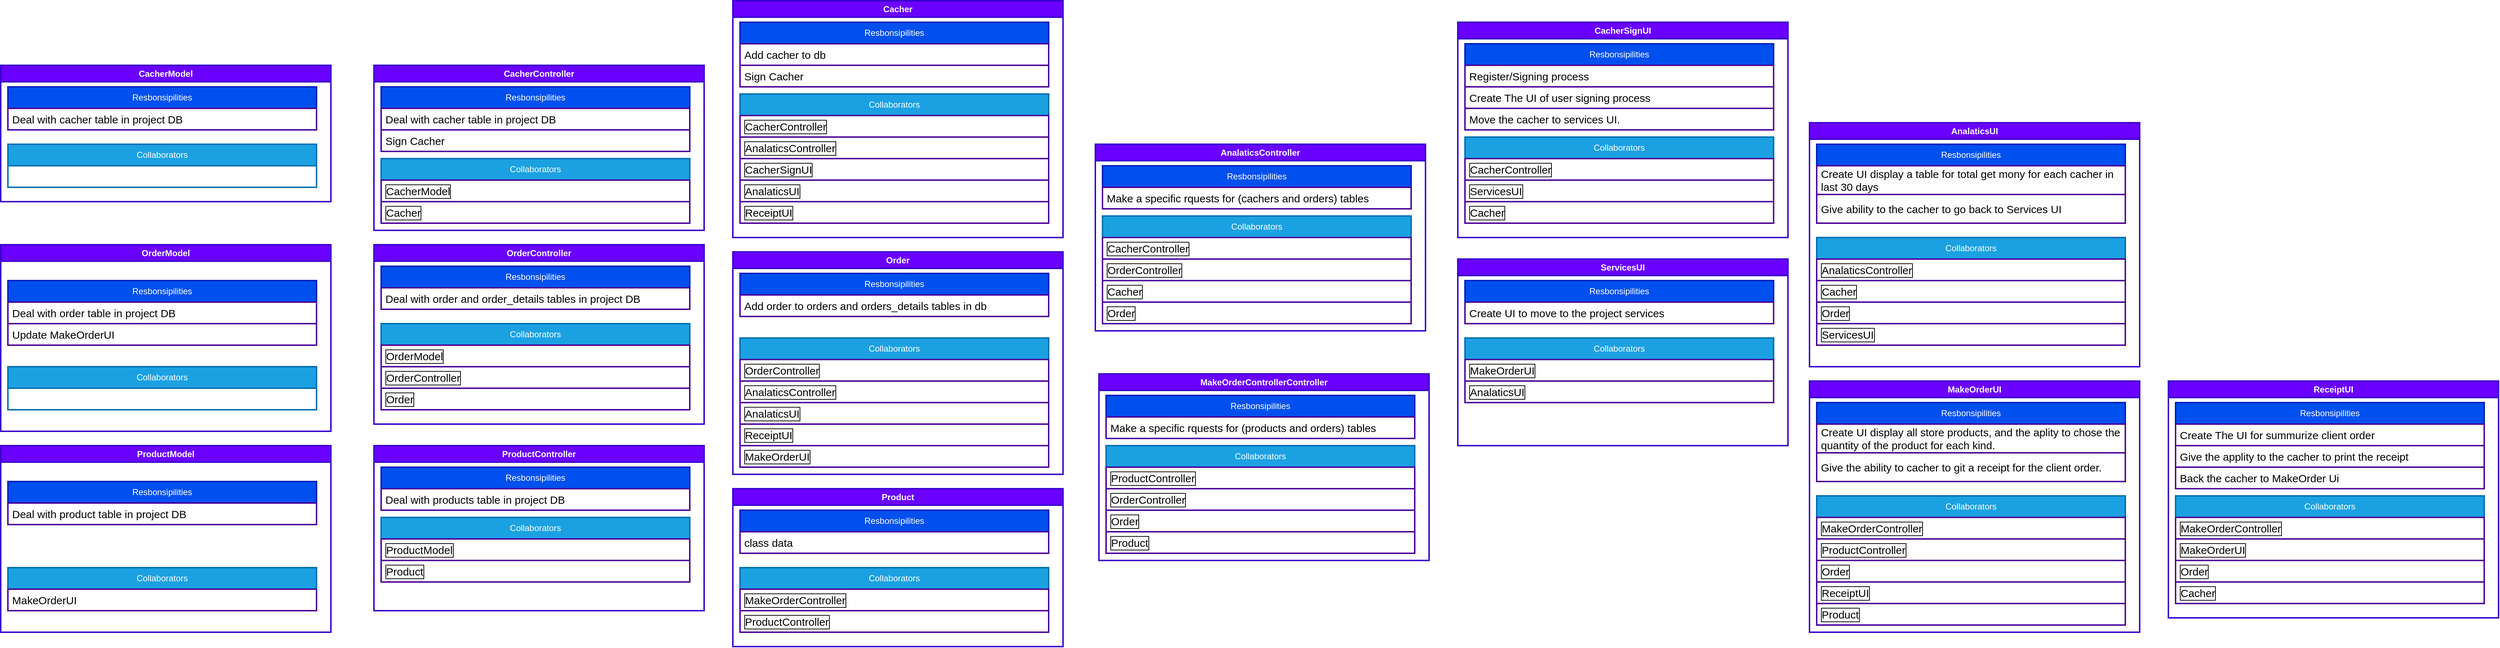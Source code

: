 <mxfile>
    <diagram id="35rbz2cMFURh9ewFK-A6" name="Page-1">
        <mxGraphModel dx="1112" dy="823" grid="1" gridSize="10" guides="1" tooltips="1" connect="1" arrows="1" fold="1" page="1" pageScale="1" pageWidth="850" pageHeight="1100" background="#ffffff" math="0" shadow="0">
            <root>
                <mxCell id="0"/>
                <mxCell id="1" parent="0"/>
                <mxCell id="2" value="CacherModel" style="swimlane;whiteSpace=wrap;html=1;fillColor=#6a00ff;fontColor=#ffffff;strokeColor=#3700CC;strokeWidth=2;" parent="1" vertex="1">
                    <mxGeometry x="140" y="180" width="460" height="190" as="geometry"/>
                </mxCell>
                <mxCell id="3" value="Resbonsipilities" style="swimlane;fontStyle=0;childLayout=stackLayout;horizontal=1;startSize=30;horizontalStack=0;resizeParent=1;resizeParentMax=0;resizeLast=0;collapsible=1;marginBottom=0;whiteSpace=wrap;html=1;strokeWidth=2;fillColor=#0050ef;fontColor=#ffffff;strokeColor=#001DBC;" parent="2" vertex="1">
                    <mxGeometry x="10" y="30" width="430" height="60" as="geometry"/>
                </mxCell>
                <mxCell id="5" value="&lt;span style=&quot;color: rgb(0, 0, 0); font-size: 15px;&quot;&gt;Deal with cacher table in project DB&lt;/span&gt;&lt;font color=&quot;#000000&quot; style=&quot;font-size: 15px;&quot;&gt;&lt;br style=&quot;font-size: 15px;&quot;&gt;&lt;/font&gt;" style="text;strokeColor=#4C0099;fillColor=none;align=left;verticalAlign=middle;spacingLeft=4;spacingRight=4;overflow=hidden;points=[[0,0.5],[1,0.5]];portConstraint=eastwest;rotatable=0;whiteSpace=wrap;html=1;strokeWidth=2;fontSize=15;" parent="3" vertex="1">
                    <mxGeometry y="30" width="430" height="30" as="geometry"/>
                </mxCell>
                <mxCell id="7" value="Collaborators" style="swimlane;fontStyle=0;childLayout=stackLayout;horizontal=1;startSize=30;horizontalStack=0;resizeParent=1;resizeParentMax=0;resizeLast=0;collapsible=1;marginBottom=0;whiteSpace=wrap;html=1;strokeWidth=2;fillColor=#1ba1e2;fontColor=#ffffff;strokeColor=#006EAF;" parent="2" vertex="1">
                    <mxGeometry x="10" y="110" width="430" height="60" as="geometry"/>
                </mxCell>
                <mxCell id="16" value="OrderModel" style="swimlane;whiteSpace=wrap;html=1;fillColor=#6a00ff;fontColor=#ffffff;strokeColor=#3700CC;strokeWidth=2;" vertex="1" parent="1">
                    <mxGeometry x="140" y="430" width="460" height="260" as="geometry"/>
                </mxCell>
                <mxCell id="17" value="Resbonsipilities" style="swimlane;fontStyle=0;childLayout=stackLayout;horizontal=1;startSize=30;horizontalStack=0;resizeParent=1;resizeParentMax=0;resizeLast=0;collapsible=1;marginBottom=0;whiteSpace=wrap;html=1;strokeWidth=2;fillColor=#0050ef;fontColor=#ffffff;strokeColor=#001DBC;" vertex="1" parent="16">
                    <mxGeometry x="10" y="50" width="430" height="90" as="geometry"/>
                </mxCell>
                <mxCell id="18" value="&lt;font color=&quot;#000000&quot; style=&quot;font-size: 15px;&quot;&gt;Deal with order table in project DB&lt;br style=&quot;font-size: 15px;&quot;&gt;&lt;/font&gt;" style="text;strokeColor=#4C0099;fillColor=none;align=left;verticalAlign=middle;spacingLeft=4;spacingRight=4;overflow=hidden;points=[[0,0.5],[1,0.5]];portConstraint=eastwest;rotatable=0;whiteSpace=wrap;html=1;strokeWidth=2;fontSize=15;" vertex="1" parent="17">
                    <mxGeometry y="30" width="430" height="30" as="geometry"/>
                </mxCell>
                <mxCell id="26" value="&lt;font color=&quot;#000000&quot; style=&quot;font-size: 15px;&quot;&gt;Update MakeOrderUI&lt;br style=&quot;font-size: 15px;&quot;&gt;&lt;/font&gt;" style="text;strokeColor=#4C0099;fillColor=none;align=left;verticalAlign=middle;spacingLeft=4;spacingRight=4;overflow=hidden;points=[[0,0.5],[1,0.5]];portConstraint=eastwest;rotatable=0;whiteSpace=wrap;html=1;strokeWidth=2;fontSize=15;" vertex="1" parent="17">
                    <mxGeometry y="60" width="430" height="30" as="geometry"/>
                </mxCell>
                <mxCell id="19" value="Collaborators" style="swimlane;fontStyle=0;childLayout=stackLayout;horizontal=1;startSize=30;horizontalStack=0;resizeParent=1;resizeParentMax=0;resizeLast=0;collapsible=1;marginBottom=0;whiteSpace=wrap;html=1;strokeWidth=2;fillColor=#1ba1e2;fontColor=#ffffff;strokeColor=#006EAF;" vertex="1" parent="16">
                    <mxGeometry x="10" y="170" width="430" height="60" as="geometry"/>
                </mxCell>
                <mxCell id="31" value="ProductModel" style="swimlane;whiteSpace=wrap;html=1;fillColor=#6a00ff;fontColor=#ffffff;strokeColor=#3700CC;strokeWidth=2;" vertex="1" parent="1">
                    <mxGeometry x="140" y="710" width="460" height="260" as="geometry"/>
                </mxCell>
                <mxCell id="32" value="Resbonsipilities" style="swimlane;fontStyle=0;childLayout=stackLayout;horizontal=1;startSize=30;horizontalStack=0;resizeParent=1;resizeParentMax=0;resizeLast=0;collapsible=1;marginBottom=0;whiteSpace=wrap;html=1;strokeWidth=2;fillColor=#0050ef;fontColor=#ffffff;strokeColor=#001DBC;" vertex="1" parent="31">
                    <mxGeometry x="10" y="50" width="430" height="60" as="geometry"/>
                </mxCell>
                <mxCell id="33" value="&lt;font color=&quot;#000000&quot; style=&quot;font-size: 15px;&quot;&gt;Deal with product table in project DB&lt;br style=&quot;font-size: 15px;&quot;&gt;&lt;/font&gt;" style="text;strokeColor=#4C0099;fillColor=none;align=left;verticalAlign=middle;spacingLeft=4;spacingRight=4;overflow=hidden;points=[[0,0.5],[1,0.5]];portConstraint=eastwest;rotatable=0;whiteSpace=wrap;html=1;strokeWidth=2;fontSize=15;" vertex="1" parent="32">
                    <mxGeometry y="30" width="430" height="30" as="geometry"/>
                </mxCell>
                <mxCell id="35" value="Collaborators" style="swimlane;fontStyle=0;childLayout=stackLayout;horizontal=1;startSize=30;horizontalStack=0;resizeParent=1;resizeParentMax=0;resizeLast=0;collapsible=1;marginBottom=0;whiteSpace=wrap;html=1;strokeWidth=2;fillColor=#1ba1e2;fontColor=#ffffff;strokeColor=#006EAF;" vertex="1" parent="31">
                    <mxGeometry x="10" y="170" width="430" height="60" as="geometry"/>
                </mxCell>
                <mxCell id="36" value="&lt;font color=&quot;#000000&quot; style=&quot;font-size: 15px;&quot;&gt;MakeOrderUI&lt;br style=&quot;font-size: 15px;&quot;&gt;&lt;/font&gt;" style="text;strokeColor=#4C0099;fillColor=none;align=left;verticalAlign=middle;spacingLeft=4;spacingRight=4;overflow=hidden;points=[[0,0.5],[1,0.5]];portConstraint=eastwest;rotatable=0;whiteSpace=wrap;html=1;strokeWidth=2;fontSize=15;" vertex="1" parent="35">
                    <mxGeometry y="30" width="430" height="30" as="geometry"/>
                </mxCell>
                <mxCell id="37" value="CacherController" style="swimlane;whiteSpace=wrap;html=1;fillColor=#6a00ff;fontColor=#ffffff;strokeColor=#3700CC;strokeWidth=2;" vertex="1" parent="1">
                    <mxGeometry x="660" y="180" width="460" height="230" as="geometry"/>
                </mxCell>
                <mxCell id="38" value="Resbonsipilities" style="swimlane;fontStyle=0;childLayout=stackLayout;horizontal=1;startSize=30;horizontalStack=0;resizeParent=1;resizeParentMax=0;resizeLast=0;collapsible=1;marginBottom=0;whiteSpace=wrap;html=1;strokeWidth=2;fillColor=#0050ef;fontColor=#ffffff;strokeColor=#001DBC;" vertex="1" parent="37">
                    <mxGeometry x="10" y="30" width="430" height="90" as="geometry"/>
                </mxCell>
                <mxCell id="39" value="&lt;span style=&quot;color: rgb(0, 0, 0); font-size: 15px;&quot;&gt;Deal with cacher table in project DB&lt;/span&gt;&lt;font color=&quot;#000000&quot; style=&quot;font-size: 15px;&quot;&gt;&lt;br style=&quot;font-size: 15px;&quot;&gt;&lt;/font&gt;" style="text;strokeColor=#4C0099;fillColor=none;align=left;verticalAlign=middle;spacingLeft=4;spacingRight=4;overflow=hidden;points=[[0,0.5],[1,0.5]];portConstraint=eastwest;rotatable=0;whiteSpace=wrap;html=1;strokeWidth=2;fontSize=15;" vertex="1" parent="38">
                    <mxGeometry y="30" width="430" height="30" as="geometry"/>
                </mxCell>
                <mxCell id="40" value="&lt;span style=&quot;color: rgb(0, 0, 0); font-size: 15px;&quot;&gt;Sign Cacher&lt;/span&gt;&lt;font color=&quot;#000000&quot; style=&quot;font-size: 15px;&quot;&gt;&lt;br style=&quot;font-size: 15px;&quot;&gt;&lt;/font&gt;" style="text;strokeColor=#4C0099;fillColor=none;align=left;verticalAlign=middle;spacingLeft=4;spacingRight=4;overflow=hidden;points=[[0,0.5],[1,0.5]];portConstraint=eastwest;rotatable=0;whiteSpace=wrap;html=1;strokeWidth=2;fontSize=15;" vertex="1" parent="38">
                    <mxGeometry y="60" width="430" height="30" as="geometry"/>
                </mxCell>
                <mxCell id="42" value="Collaborators" style="swimlane;fontStyle=0;childLayout=stackLayout;horizontal=1;startSize=30;horizontalStack=0;resizeParent=1;resizeParentMax=0;resizeLast=0;collapsible=1;marginBottom=0;whiteSpace=wrap;html=1;strokeWidth=2;fillColor=#1ba1e2;fontColor=#ffffff;strokeColor=#006EAF;" vertex="1" parent="37">
                    <mxGeometry x="10" y="130" width="430" height="90" as="geometry"/>
                </mxCell>
                <mxCell id="113" value="&lt;font color=&quot;#000000&quot; style=&quot;font-size: 15px;&quot;&gt;CacherModel&lt;br style=&quot;font-size: 15px;&quot;&gt;&lt;/font&gt;" style="text;strokeColor=#4C0099;fillColor=none;align=left;verticalAlign=middle;spacingLeft=4;spacingRight=4;overflow=hidden;points=[[0,0.5],[1,0.5]];portConstraint=eastwest;rotatable=0;whiteSpace=wrap;html=1;strokeWidth=2;fontSize=15;labelBorderColor=default;" vertex="1" parent="42">
                    <mxGeometry y="30" width="430" height="30" as="geometry"/>
                </mxCell>
                <mxCell id="43" value="&lt;font color=&quot;#000000&quot; style=&quot;font-size: 15px;&quot;&gt;Cacher&lt;br style=&quot;font-size: 15px;&quot;&gt;&lt;/font&gt;" style="text;strokeColor=#4C0099;fillColor=none;align=left;verticalAlign=middle;spacingLeft=4;spacingRight=4;overflow=hidden;points=[[0,0.5],[1,0.5]];portConstraint=eastwest;rotatable=0;whiteSpace=wrap;html=1;strokeWidth=2;fontSize=15;labelBorderColor=default;" vertex="1" parent="42">
                    <mxGeometry y="60" width="430" height="30" as="geometry"/>
                </mxCell>
                <mxCell id="44" value="OrderController" style="swimlane;whiteSpace=wrap;html=1;fillColor=#6a00ff;fontColor=#ffffff;strokeColor=#3700CC;strokeWidth=2;" vertex="1" parent="1">
                    <mxGeometry x="660" y="430" width="460" height="250" as="geometry"/>
                </mxCell>
                <mxCell id="45" value="Resbonsipilities" style="swimlane;fontStyle=0;childLayout=stackLayout;horizontal=1;startSize=30;horizontalStack=0;resizeParent=1;resizeParentMax=0;resizeLast=0;collapsible=1;marginBottom=0;whiteSpace=wrap;html=1;strokeWidth=2;fillColor=#0050ef;fontColor=#ffffff;strokeColor=#001DBC;" vertex="1" parent="44">
                    <mxGeometry x="10" y="30" width="430" height="60" as="geometry"/>
                </mxCell>
                <mxCell id="46" value="&lt;span style=&quot;color: rgb(0, 0, 0); font-size: 15px;&quot;&gt;Deal with order and order_details tables in project DB&lt;/span&gt;&lt;font color=&quot;#000000&quot; style=&quot;font-size: 15px;&quot;&gt;&lt;br style=&quot;font-size: 15px;&quot;&gt;&lt;/font&gt;" style="text;strokeColor=#4C0099;fillColor=none;align=left;verticalAlign=middle;spacingLeft=4;spacingRight=4;overflow=hidden;points=[[0,0.5],[1,0.5]];portConstraint=eastwest;rotatable=0;whiteSpace=wrap;html=1;strokeWidth=2;fontSize=15;" vertex="1" parent="45">
                    <mxGeometry y="30" width="430" height="30" as="geometry"/>
                </mxCell>
                <mxCell id="48" value="Collaborators" style="swimlane;fontStyle=0;childLayout=stackLayout;horizontal=1;startSize=30;horizontalStack=0;resizeParent=1;resizeParentMax=0;resizeLast=0;collapsible=1;marginBottom=0;whiteSpace=wrap;html=1;strokeWidth=2;fillColor=#1ba1e2;fontColor=#ffffff;strokeColor=#006EAF;" vertex="1" parent="44">
                    <mxGeometry x="10" y="110" width="430" height="120" as="geometry"/>
                </mxCell>
                <mxCell id="123" value="&lt;font color=&quot;#000000&quot; style=&quot;font-size: 15px;&quot;&gt;OrderModel&lt;br style=&quot;font-size: 15px;&quot;&gt;&lt;/font&gt;" style="text;strokeColor=#4C0099;fillColor=none;align=left;verticalAlign=middle;spacingLeft=4;spacingRight=4;overflow=hidden;points=[[0,0.5],[1,0.5]];portConstraint=eastwest;rotatable=0;whiteSpace=wrap;html=1;strokeWidth=2;fontSize=15;labelBorderColor=default;" vertex="1" parent="48">
                    <mxGeometry y="30" width="430" height="30" as="geometry"/>
                </mxCell>
                <mxCell id="124" value="&lt;font color=&quot;#000000&quot; style=&quot;font-size: 15px;&quot;&gt;OrderController&lt;br style=&quot;font-size: 15px;&quot;&gt;&lt;/font&gt;" style="text;strokeColor=#4C0099;fillColor=none;align=left;verticalAlign=middle;spacingLeft=4;spacingRight=4;overflow=hidden;points=[[0,0.5],[1,0.5]];portConstraint=eastwest;rotatable=0;whiteSpace=wrap;html=1;strokeWidth=2;fontSize=15;labelBorderColor=default;" vertex="1" parent="48">
                    <mxGeometry y="60" width="430" height="30" as="geometry"/>
                </mxCell>
                <mxCell id="49" value="&lt;font color=&quot;#000000&quot; style=&quot;font-size: 15px;&quot;&gt;Order&lt;br style=&quot;font-size: 15px;&quot;&gt;&lt;/font&gt;" style="text;strokeColor=#4C0099;fillColor=none;align=left;verticalAlign=middle;spacingLeft=4;spacingRight=4;overflow=hidden;points=[[0,0.5],[1,0.5]];portConstraint=eastwest;rotatable=0;whiteSpace=wrap;html=1;strokeWidth=2;fontSize=15;labelBorderColor=default;" vertex="1" parent="48">
                    <mxGeometry y="90" width="430" height="30" as="geometry"/>
                </mxCell>
                <mxCell id="50" value="ProductController" style="swimlane;whiteSpace=wrap;html=1;fillColor=#6a00ff;fontColor=#ffffff;strokeColor=#3700CC;strokeWidth=2;" vertex="1" parent="1">
                    <mxGeometry x="660" y="710" width="460" height="230" as="geometry"/>
                </mxCell>
                <mxCell id="51" value="Resbonsipilities" style="swimlane;fontStyle=0;childLayout=stackLayout;horizontal=1;startSize=30;horizontalStack=0;resizeParent=1;resizeParentMax=0;resizeLast=0;collapsible=1;marginBottom=0;whiteSpace=wrap;html=1;strokeWidth=2;fillColor=#0050ef;fontColor=#ffffff;strokeColor=#001DBC;" vertex="1" parent="50">
                    <mxGeometry x="10" y="30" width="430" height="60" as="geometry"/>
                </mxCell>
                <mxCell id="52" value="&lt;span style=&quot;color: rgb(0, 0, 0); font-size: 15px;&quot;&gt;Deal with products table in project DB&lt;/span&gt;&lt;font color=&quot;#000000&quot; style=&quot;font-size: 15px;&quot;&gt;&lt;br style=&quot;font-size: 15px;&quot;&gt;&lt;/font&gt;" style="text;strokeColor=#4C0099;fillColor=none;align=left;verticalAlign=middle;spacingLeft=4;spacingRight=4;overflow=hidden;points=[[0,0.5],[1,0.5]];portConstraint=eastwest;rotatable=0;whiteSpace=wrap;html=1;strokeWidth=2;fontSize=15;" vertex="1" parent="51">
                    <mxGeometry y="30" width="430" height="30" as="geometry"/>
                </mxCell>
                <mxCell id="53" value="Collaborators" style="swimlane;fontStyle=0;childLayout=stackLayout;horizontal=1;startSize=30;horizontalStack=0;resizeParent=1;resizeParentMax=0;resizeLast=0;collapsible=1;marginBottom=0;whiteSpace=wrap;html=1;strokeWidth=2;fillColor=#1ba1e2;fontColor=#ffffff;strokeColor=#006EAF;" vertex="1" parent="50">
                    <mxGeometry x="10" y="100" width="430" height="90" as="geometry"/>
                </mxCell>
                <mxCell id="142" value="&lt;font color=&quot;#000000&quot; style=&quot;font-size: 15px;&quot;&gt;ProductModel&lt;br style=&quot;font-size: 15px;&quot;&gt;&lt;/font&gt;" style="text;strokeColor=#4C0099;fillColor=none;align=left;verticalAlign=middle;spacingLeft=4;spacingRight=4;overflow=hidden;points=[[0,0.5],[1,0.5]];portConstraint=eastwest;rotatable=0;whiteSpace=wrap;html=1;strokeWidth=2;fontSize=15;labelBorderColor=default;" vertex="1" parent="53">
                    <mxGeometry y="30" width="430" height="30" as="geometry"/>
                </mxCell>
                <mxCell id="54" value="&lt;font color=&quot;#000000&quot; style=&quot;font-size: 15px;&quot;&gt;Product&lt;br style=&quot;font-size: 15px;&quot;&gt;&lt;/font&gt;" style="text;strokeColor=#4C0099;fillColor=none;align=left;verticalAlign=middle;spacingLeft=4;spacingRight=4;overflow=hidden;points=[[0,0.5],[1,0.5]];portConstraint=eastwest;rotatable=0;whiteSpace=wrap;html=1;strokeWidth=2;fontSize=15;labelBorderColor=default;" vertex="1" parent="53">
                    <mxGeometry y="60" width="430" height="30" as="geometry"/>
                </mxCell>
                <mxCell id="55" value="AnalaticsController" style="swimlane;whiteSpace=wrap;html=1;fillColor=#6a00ff;fontColor=#ffffff;strokeColor=#3700CC;strokeWidth=2;" vertex="1" parent="1">
                    <mxGeometry x="1665" y="290" width="460" height="260" as="geometry"/>
                </mxCell>
                <mxCell id="56" value="Resbonsipilities" style="swimlane;fontStyle=0;childLayout=stackLayout;horizontal=1;startSize=30;horizontalStack=0;resizeParent=1;resizeParentMax=0;resizeLast=0;collapsible=1;marginBottom=0;whiteSpace=wrap;html=1;strokeWidth=2;fillColor=#0050ef;fontColor=#ffffff;strokeColor=#001DBC;" vertex="1" parent="55">
                    <mxGeometry x="10" y="30" width="430" height="60" as="geometry"/>
                </mxCell>
                <mxCell id="57" value="&lt;font color=&quot;#000000&quot; style=&quot;font-size: 15px;&quot;&gt;Make a specific rquests for (cachers and orders) tables&lt;br style=&quot;font-size: 15px;&quot;&gt;&lt;/font&gt;" style="text;strokeColor=#4C0099;fillColor=none;align=left;verticalAlign=middle;spacingLeft=4;spacingRight=4;overflow=hidden;points=[[0,0.5],[1,0.5]];portConstraint=eastwest;rotatable=0;whiteSpace=wrap;html=1;strokeWidth=2;fontSize=15;" vertex="1" parent="56">
                    <mxGeometry y="30" width="430" height="30" as="geometry"/>
                </mxCell>
                <mxCell id="59" value="Collaborators" style="swimlane;fontStyle=0;childLayout=stackLayout;horizontal=1;startSize=30;horizontalStack=0;resizeParent=1;resizeParentMax=0;resizeLast=0;collapsible=1;marginBottom=0;whiteSpace=wrap;html=1;strokeWidth=2;fillColor=#1ba1e2;fontColor=#ffffff;strokeColor=#006EAF;" vertex="1" parent="55">
                    <mxGeometry x="10" y="100" width="430" height="150" as="geometry"/>
                </mxCell>
                <mxCell id="60" value="&lt;font color=&quot;#000000&quot; style=&quot;font-size: 15px;&quot;&gt;CacherController&lt;br style=&quot;font-size: 15px;&quot;&gt;&lt;/font&gt;" style="text;strokeColor=#4C0099;fillColor=none;align=left;verticalAlign=middle;spacingLeft=4;spacingRight=4;overflow=hidden;points=[[0,0.5],[1,0.5]];portConstraint=eastwest;rotatable=0;whiteSpace=wrap;html=1;strokeWidth=2;fontSize=15;labelBorderColor=default;" vertex="1" parent="59">
                    <mxGeometry y="30" width="430" height="30" as="geometry"/>
                </mxCell>
                <mxCell id="61" value="&lt;font color=&quot;#000000&quot; style=&quot;font-size: 15px;&quot;&gt;OrderController&lt;br style=&quot;font-size: 15px;&quot;&gt;&lt;/font&gt;" style="text;strokeColor=#4C0099;fillColor=none;align=left;verticalAlign=middle;spacingLeft=4;spacingRight=4;overflow=hidden;points=[[0,0.5],[1,0.5]];portConstraint=eastwest;rotatable=0;whiteSpace=wrap;html=1;strokeWidth=2;fontSize=15;labelBorderColor=default;" vertex="1" parent="59">
                    <mxGeometry y="60" width="430" height="30" as="geometry"/>
                </mxCell>
                <mxCell id="114" value="&lt;font color=&quot;#000000&quot; style=&quot;font-size: 15px;&quot;&gt;Cacher&lt;br style=&quot;font-size: 15px;&quot;&gt;&lt;/font&gt;" style="text;strokeColor=#4C0099;fillColor=none;align=left;verticalAlign=middle;spacingLeft=4;spacingRight=4;overflow=hidden;points=[[0,0.5],[1,0.5]];portConstraint=eastwest;rotatable=0;whiteSpace=wrap;html=1;strokeWidth=2;fontSize=15;labelBorderColor=default;" vertex="1" parent="59">
                    <mxGeometry y="90" width="430" height="30" as="geometry"/>
                </mxCell>
                <mxCell id="126" value="&lt;font color=&quot;#000000&quot; style=&quot;font-size: 15px;&quot;&gt;Order&lt;br style=&quot;font-size: 15px;&quot;&gt;&lt;/font&gt;" style="text;strokeColor=#4C0099;fillColor=none;align=left;verticalAlign=middle;spacingLeft=4;spacingRight=4;overflow=hidden;points=[[0,0.5],[1,0.5]];portConstraint=eastwest;rotatable=0;whiteSpace=wrap;html=1;strokeWidth=2;fontSize=15;labelBorderColor=default;" vertex="1" parent="59">
                    <mxGeometry y="120" width="430" height="30" as="geometry"/>
                </mxCell>
                <mxCell id="62" value="MakeOrderControllerController" style="swimlane;whiteSpace=wrap;html=1;fillColor=#6a00ff;fontColor=#ffffff;strokeColor=#3700CC;strokeWidth=2;" vertex="1" parent="1">
                    <mxGeometry x="1670" y="610" width="460" height="260" as="geometry"/>
                </mxCell>
                <mxCell id="63" value="Resbonsipilities" style="swimlane;fontStyle=0;childLayout=stackLayout;horizontal=1;startSize=30;horizontalStack=0;resizeParent=1;resizeParentMax=0;resizeLast=0;collapsible=1;marginBottom=0;whiteSpace=wrap;html=1;strokeWidth=2;fillColor=#0050ef;fontColor=#ffffff;strokeColor=#001DBC;" vertex="1" parent="62">
                    <mxGeometry x="10" y="30" width="430" height="60" as="geometry"/>
                </mxCell>
                <mxCell id="64" value="&lt;font color=&quot;#000000&quot; style=&quot;font-size: 15px;&quot;&gt;Make a specific rquests for (products and orders) tables&lt;br style=&quot;font-size: 15px;&quot;&gt;&lt;/font&gt;" style="text;strokeColor=#4C0099;fillColor=none;align=left;verticalAlign=middle;spacingLeft=4;spacingRight=4;overflow=hidden;points=[[0,0.5],[1,0.5]];portConstraint=eastwest;rotatable=0;whiteSpace=wrap;html=1;strokeWidth=2;fontSize=15;" vertex="1" parent="63">
                    <mxGeometry y="30" width="430" height="30" as="geometry"/>
                </mxCell>
                <mxCell id="65" value="Collaborators" style="swimlane;fontStyle=0;childLayout=stackLayout;horizontal=1;startSize=30;horizontalStack=0;resizeParent=1;resizeParentMax=0;resizeLast=0;collapsible=1;marginBottom=0;whiteSpace=wrap;html=1;strokeWidth=2;fillColor=#1ba1e2;fontColor=#ffffff;strokeColor=#006EAF;" vertex="1" parent="62">
                    <mxGeometry x="10" y="100" width="430" height="150" as="geometry"/>
                </mxCell>
                <mxCell id="66" value="&lt;font color=&quot;#000000&quot; style=&quot;font-size: 15px;&quot;&gt;ProductController&lt;br style=&quot;font-size: 15px;&quot;&gt;&lt;/font&gt;" style="text;strokeColor=#4C0099;fillColor=none;align=left;verticalAlign=middle;spacingLeft=4;spacingRight=4;overflow=hidden;points=[[0,0.5],[1,0.5]];portConstraint=eastwest;rotatable=0;whiteSpace=wrap;html=1;strokeWidth=2;fontSize=15;labelBorderColor=default;" vertex="1" parent="65">
                    <mxGeometry y="30" width="430" height="30" as="geometry"/>
                </mxCell>
                <mxCell id="125" value="&lt;font color=&quot;#000000&quot; style=&quot;font-size: 15px;&quot;&gt;OrderController&lt;br style=&quot;font-size: 15px;&quot;&gt;&lt;/font&gt;" style="text;strokeColor=#4C0099;fillColor=none;align=left;verticalAlign=middle;spacingLeft=4;spacingRight=4;overflow=hidden;points=[[0,0.5],[1,0.5]];portConstraint=eastwest;rotatable=0;whiteSpace=wrap;html=1;strokeWidth=2;fontSize=15;labelBorderColor=default;" vertex="1" parent="65">
                    <mxGeometry y="60" width="430" height="30" as="geometry"/>
                </mxCell>
                <mxCell id="67" value="&lt;font color=&quot;#000000&quot; style=&quot;font-size: 15px;&quot;&gt;Order&lt;br style=&quot;font-size: 15px;&quot;&gt;&lt;/font&gt;" style="text;strokeColor=#4C0099;fillColor=none;align=left;verticalAlign=middle;spacingLeft=4;spacingRight=4;overflow=hidden;points=[[0,0.5],[1,0.5]];portConstraint=eastwest;rotatable=0;whiteSpace=wrap;html=1;strokeWidth=2;fontSize=15;labelBorderColor=default;" vertex="1" parent="65">
                    <mxGeometry y="90" width="430" height="30" as="geometry"/>
                </mxCell>
                <mxCell id="143" value="&lt;font color=&quot;#000000&quot; style=&quot;font-size: 15px;&quot;&gt;Product&lt;br style=&quot;font-size: 15px;&quot;&gt;&lt;/font&gt;" style="text;strokeColor=#4C0099;fillColor=none;align=left;verticalAlign=middle;spacingLeft=4;spacingRight=4;overflow=hidden;points=[[0,0.5],[1,0.5]];portConstraint=eastwest;rotatable=0;whiteSpace=wrap;html=1;strokeWidth=2;fontSize=15;labelBorderColor=default;" vertex="1" parent="65">
                    <mxGeometry y="120" width="430" height="30" as="geometry"/>
                </mxCell>
                <mxCell id="68" value="CacherSignUI" style="swimlane;whiteSpace=wrap;html=1;fillColor=#6a00ff;fontColor=#ffffff;strokeColor=#3700CC;strokeWidth=2;" vertex="1" parent="1">
                    <mxGeometry x="2170" y="120" width="460" height="300" as="geometry"/>
                </mxCell>
                <mxCell id="69" value="Resbonsipilities" style="swimlane;fontStyle=0;childLayout=stackLayout;horizontal=1;startSize=30;horizontalStack=0;resizeParent=1;resizeParentMax=0;resizeLast=0;collapsible=1;marginBottom=0;whiteSpace=wrap;html=1;strokeWidth=2;fillColor=#0050ef;fontColor=#ffffff;strokeColor=#001DBC;" vertex="1" parent="68">
                    <mxGeometry x="10" y="30" width="430" height="120" as="geometry"/>
                </mxCell>
                <mxCell id="74" value="&lt;span style=&quot;color: rgb(0, 0, 0); font-size: 15px;&quot;&gt;Register/Signing process&lt;/span&gt;&lt;font color=&quot;#000000&quot; style=&quot;font-size: 15px;&quot;&gt;&lt;br style=&quot;font-size: 15px;&quot;&gt;&lt;/font&gt;" style="text;strokeColor=#4C0099;fillColor=none;align=left;verticalAlign=middle;spacingLeft=4;spacingRight=4;overflow=hidden;points=[[0,0.5],[1,0.5]];portConstraint=eastwest;rotatable=0;whiteSpace=wrap;html=1;strokeWidth=2;fontSize=15;" vertex="1" parent="69">
                    <mxGeometry y="30" width="430" height="30" as="geometry"/>
                </mxCell>
                <mxCell id="70" value="&lt;span style=&quot;color: rgb(0, 0, 0); font-size: 15px;&quot;&gt;Create The UI of user signing process&lt;/span&gt;&lt;font color=&quot;#000000&quot; style=&quot;font-size: 15px;&quot;&gt;&lt;br style=&quot;font-size: 15px;&quot;&gt;&lt;/font&gt;" style="text;strokeColor=#4C0099;fillColor=none;align=left;verticalAlign=middle;spacingLeft=4;spacingRight=4;overflow=hidden;points=[[0,0.5],[1,0.5]];portConstraint=eastwest;rotatable=0;whiteSpace=wrap;html=1;strokeWidth=2;fontSize=15;" vertex="1" parent="69">
                    <mxGeometry y="60" width="430" height="30" as="geometry"/>
                </mxCell>
                <mxCell id="71" value="&lt;span style=&quot;color: rgb(0, 0, 0); font-size: 15px;&quot;&gt;Move the cacher to services UI.&lt;/span&gt;&lt;font color=&quot;#000000&quot; style=&quot;font-size: 15px;&quot;&gt;&lt;br style=&quot;font-size: 15px;&quot;&gt;&lt;/font&gt;" style="text;strokeColor=#4C0099;fillColor=none;align=left;verticalAlign=middle;spacingLeft=4;spacingRight=4;overflow=hidden;points=[[0,0.5],[1,0.5]];portConstraint=eastwest;rotatable=0;whiteSpace=wrap;html=1;strokeWidth=2;fontSize=15;" vertex="1" parent="69">
                    <mxGeometry y="90" width="430" height="30" as="geometry"/>
                </mxCell>
                <mxCell id="72" value="Collaborators" style="swimlane;fontStyle=0;childLayout=stackLayout;horizontal=1;startSize=30;horizontalStack=0;resizeParent=1;resizeParentMax=0;resizeLast=0;collapsible=1;marginBottom=0;whiteSpace=wrap;html=1;strokeWidth=2;fillColor=#1ba1e2;fontColor=#ffffff;strokeColor=#006EAF;" vertex="1" parent="68">
                    <mxGeometry x="10" y="160" width="430" height="120" as="geometry"/>
                </mxCell>
                <mxCell id="73" value="&lt;font color=&quot;#000000&quot; style=&quot;font-size: 15px;&quot;&gt;CacherController&lt;br style=&quot;font-size: 15px;&quot;&gt;&lt;/font&gt;" style="text;strokeColor=#4C0099;fillColor=none;align=left;verticalAlign=middle;spacingLeft=4;spacingRight=4;overflow=hidden;points=[[0,0.5],[1,0.5]];portConstraint=eastwest;rotatable=0;whiteSpace=wrap;html=1;strokeWidth=2;fontSize=15;labelBorderColor=default;" vertex="1" parent="72">
                    <mxGeometry y="30" width="430" height="30" as="geometry"/>
                </mxCell>
                <mxCell id="82" value="&lt;font color=&quot;#000000&quot; style=&quot;font-size: 15px;&quot;&gt;ServicesUI&lt;br style=&quot;font-size: 15px;&quot;&gt;&lt;/font&gt;" style="text;strokeColor=#4C0099;fillColor=none;align=left;verticalAlign=middle;spacingLeft=4;spacingRight=4;overflow=hidden;points=[[0,0.5],[1,0.5]];portConstraint=eastwest;rotatable=0;whiteSpace=wrap;html=1;strokeWidth=2;fontSize=15;labelBorderColor=default;" vertex="1" parent="72">
                    <mxGeometry y="60" width="430" height="30" as="geometry"/>
                </mxCell>
                <mxCell id="127" value="&lt;font color=&quot;#000000&quot; style=&quot;font-size: 15px;&quot;&gt;Cacher&lt;br style=&quot;font-size: 15px;&quot;&gt;&lt;/font&gt;" style="text;strokeColor=#4C0099;fillColor=none;align=left;verticalAlign=middle;spacingLeft=4;spacingRight=4;overflow=hidden;points=[[0,0.5],[1,0.5]];portConstraint=eastwest;rotatable=0;whiteSpace=wrap;html=1;strokeWidth=2;fontSize=15;labelBorderColor=default;" vertex="1" parent="72">
                    <mxGeometry y="90" width="430" height="30" as="geometry"/>
                </mxCell>
                <mxCell id="75" value="ReceiptUI" style="swimlane;whiteSpace=wrap;html=1;fillColor=#6a00ff;fontColor=#ffffff;strokeColor=#3700CC;strokeWidth=2;" vertex="1" parent="1">
                    <mxGeometry x="3160" y="620" width="460" height="330" as="geometry"/>
                </mxCell>
                <mxCell id="76" value="Resbonsipilities" style="swimlane;fontStyle=0;childLayout=stackLayout;horizontal=1;startSize=30;horizontalStack=0;resizeParent=1;resizeParentMax=0;resizeLast=0;collapsible=1;marginBottom=0;whiteSpace=wrap;html=1;strokeWidth=2;fillColor=#0050ef;fontColor=#ffffff;strokeColor=#001DBC;" vertex="1" parent="75">
                    <mxGeometry x="10" y="30" width="430" height="120" as="geometry"/>
                </mxCell>
                <mxCell id="78" value="&lt;span style=&quot;color: rgb(0, 0, 0); font-size: 15px;&quot;&gt;Create The UI for summurize client order&lt;/span&gt;&lt;font color=&quot;#000000&quot; style=&quot;font-size: 15px;&quot;&gt;&lt;br style=&quot;font-size: 15px;&quot;&gt;&lt;/font&gt;" style="text;strokeColor=#4C0099;fillColor=none;align=left;verticalAlign=middle;spacingLeft=4;spacingRight=4;overflow=hidden;points=[[0,0.5],[1,0.5]];portConstraint=eastwest;rotatable=0;whiteSpace=wrap;html=1;strokeWidth=2;fontSize=15;" vertex="1" parent="76">
                    <mxGeometry y="30" width="430" height="30" as="geometry"/>
                </mxCell>
                <mxCell id="92" value="&lt;span style=&quot;color: rgb(0, 0, 0); font-size: 15px;&quot;&gt;Give the applity to the cacher to print the receipt&lt;/span&gt;&lt;font color=&quot;#000000&quot; style=&quot;font-size: 15px;&quot;&gt;&lt;br style=&quot;font-size: 15px;&quot;&gt;&lt;/font&gt;" style="text;strokeColor=#4C0099;fillColor=none;align=left;verticalAlign=middle;spacingLeft=4;spacingRight=4;overflow=hidden;points=[[0,0.5],[1,0.5]];portConstraint=eastwest;rotatable=0;whiteSpace=wrap;html=1;strokeWidth=2;fontSize=15;" vertex="1" parent="76">
                    <mxGeometry y="60" width="430" height="30" as="geometry"/>
                </mxCell>
                <mxCell id="79" value="&lt;span style=&quot;color: rgb(0, 0, 0); font-size: 15px;&quot;&gt;Back the cacher to MakeOrder Ui&lt;/span&gt;&lt;font color=&quot;#000000&quot; style=&quot;font-size: 15px;&quot;&gt;&lt;br style=&quot;font-size: 15px;&quot;&gt;&lt;/font&gt;" style="text;strokeColor=#4C0099;fillColor=none;align=left;verticalAlign=middle;spacingLeft=4;spacingRight=4;overflow=hidden;points=[[0,0.5],[1,0.5]];portConstraint=eastwest;rotatable=0;whiteSpace=wrap;html=1;strokeWidth=2;fontSize=15;" vertex="1" parent="76">
                    <mxGeometry y="90" width="430" height="30" as="geometry"/>
                </mxCell>
                <mxCell id="80" value="Collaborators" style="swimlane;fontStyle=0;childLayout=stackLayout;horizontal=1;startSize=30;horizontalStack=0;resizeParent=1;resizeParentMax=0;resizeLast=0;collapsible=1;marginBottom=0;whiteSpace=wrap;html=1;strokeWidth=2;fillColor=#1ba1e2;fontColor=#ffffff;strokeColor=#006EAF;" vertex="1" parent="75">
                    <mxGeometry x="10" y="160" width="430" height="150" as="geometry"/>
                </mxCell>
                <mxCell id="81" value="&lt;font color=&quot;#000000&quot; style=&quot;font-size: 15px;&quot;&gt;MakeOrderController&lt;br style=&quot;font-size: 15px;&quot;&gt;&lt;/font&gt;" style="text;strokeColor=#4C0099;fillColor=none;align=left;verticalAlign=middle;spacingLeft=4;spacingRight=4;overflow=hidden;points=[[0,0.5],[1,0.5]];portConstraint=eastwest;rotatable=0;whiteSpace=wrap;html=1;strokeWidth=2;fontSize=15;labelBorderColor=default;" vertex="1" parent="80">
                    <mxGeometry y="30" width="430" height="30" as="geometry"/>
                </mxCell>
                <mxCell id="84" value="&lt;font color=&quot;#000000&quot; style=&quot;font-size: 15px;&quot;&gt;MakeOrderUI&lt;br style=&quot;font-size: 15px;&quot;&gt;&lt;/font&gt;" style="text;strokeColor=#4C0099;fillColor=none;align=left;verticalAlign=middle;spacingLeft=4;spacingRight=4;overflow=hidden;points=[[0,0.5],[1,0.5]];portConstraint=eastwest;rotatable=0;whiteSpace=wrap;html=1;strokeWidth=2;fontSize=15;labelBorderColor=default;" vertex="1" parent="80">
                    <mxGeometry y="60" width="430" height="30" as="geometry"/>
                </mxCell>
                <mxCell id="131" value="&lt;font color=&quot;#000000&quot; style=&quot;font-size: 15px;&quot;&gt;Order&lt;br style=&quot;font-size: 15px;&quot;&gt;&lt;/font&gt;" style="text;strokeColor=#4C0099;fillColor=none;align=left;verticalAlign=middle;spacingLeft=4;spacingRight=4;overflow=hidden;points=[[0,0.5],[1,0.5]];portConstraint=eastwest;rotatable=0;whiteSpace=wrap;html=1;strokeWidth=2;fontSize=15;labelBorderColor=default;" vertex="1" parent="80">
                    <mxGeometry y="90" width="430" height="30" as="geometry"/>
                </mxCell>
                <mxCell id="133" value="&lt;font color=&quot;#000000&quot; style=&quot;font-size: 15px;&quot;&gt;Cacher&lt;br style=&quot;font-size: 15px;&quot;&gt;&lt;/font&gt;" style="text;strokeColor=#4C0099;fillColor=none;align=left;verticalAlign=middle;spacingLeft=4;spacingRight=4;overflow=hidden;points=[[0,0.5],[1,0.5]];portConstraint=eastwest;rotatable=0;whiteSpace=wrap;html=1;strokeWidth=2;fontSize=15;labelBorderColor=default;" vertex="1" parent="80">
                    <mxGeometry y="120" width="430" height="30" as="geometry"/>
                </mxCell>
                <mxCell id="85" value="ServicesUI" style="swimlane;whiteSpace=wrap;html=1;fillColor=#6a00ff;fontColor=#ffffff;strokeColor=#3700CC;strokeWidth=2;" vertex="1" parent="1">
                    <mxGeometry x="2170" y="450" width="460" height="260" as="geometry"/>
                </mxCell>
                <mxCell id="86" value="Resbonsipilities" style="swimlane;fontStyle=0;childLayout=stackLayout;horizontal=1;startSize=30;horizontalStack=0;resizeParent=1;resizeParentMax=0;resizeLast=0;collapsible=1;marginBottom=0;whiteSpace=wrap;html=1;strokeWidth=2;fillColor=#0050ef;fontColor=#ffffff;strokeColor=#001DBC;" vertex="1" parent="85">
                    <mxGeometry x="10" y="30" width="430" height="60" as="geometry"/>
                </mxCell>
                <mxCell id="87" value="&lt;span style=&quot;color: rgb(0, 0, 0); font-size: 15px;&quot;&gt;Create UI to move to the project services&lt;/span&gt;&lt;font color=&quot;#000000&quot; style=&quot;font-size: 15px;&quot;&gt;&lt;br style=&quot;font-size: 15px;&quot;&gt;&lt;/font&gt;" style="text;strokeColor=#4C0099;fillColor=none;align=left;verticalAlign=middle;spacingLeft=4;spacingRight=4;overflow=hidden;points=[[0,0.5],[1,0.5]];portConstraint=eastwest;rotatable=0;whiteSpace=wrap;html=1;strokeWidth=2;fontSize=15;" vertex="1" parent="86">
                    <mxGeometry y="30" width="430" height="30" as="geometry"/>
                </mxCell>
                <mxCell id="89" value="Collaborators" style="swimlane;fontStyle=0;childLayout=stackLayout;horizontal=1;startSize=30;horizontalStack=0;resizeParent=1;resizeParentMax=0;resizeLast=0;collapsible=1;marginBottom=0;whiteSpace=wrap;html=1;strokeWidth=2;fillColor=#1ba1e2;fontColor=#ffffff;strokeColor=#006EAF;" vertex="1" parent="85">
                    <mxGeometry x="10" y="110" width="430" height="90" as="geometry"/>
                </mxCell>
                <mxCell id="90" value="&lt;font color=&quot;#000000&quot; style=&quot;font-size: 15px;&quot;&gt;MakeOrderUI&lt;br style=&quot;font-size: 15px;&quot;&gt;&lt;/font&gt;" style="text;strokeColor=#4C0099;fillColor=none;align=left;verticalAlign=middle;spacingLeft=4;spacingRight=4;overflow=hidden;points=[[0,0.5],[1,0.5]];portConstraint=eastwest;rotatable=0;whiteSpace=wrap;html=1;strokeWidth=2;fontSize=15;labelBorderColor=default;" vertex="1" parent="89">
                    <mxGeometry y="30" width="430" height="30" as="geometry"/>
                </mxCell>
                <mxCell id="91" value="&lt;font color=&quot;#000000&quot; style=&quot;font-size: 15px;&quot;&gt;AnalaticsUI&lt;br style=&quot;font-size: 15px;&quot;&gt;&lt;/font&gt;" style="text;strokeColor=#4C0099;fillColor=none;align=left;verticalAlign=middle;spacingLeft=4;spacingRight=4;overflow=hidden;points=[[0,0.5],[1,0.5]];portConstraint=eastwest;rotatable=0;whiteSpace=wrap;html=1;strokeWidth=2;fontSize=15;labelBorderColor=default;" vertex="1" parent="89">
                    <mxGeometry y="60" width="430" height="30" as="geometry"/>
                </mxCell>
                <mxCell id="93" value="AnalaticsUI" style="swimlane;whiteSpace=wrap;html=1;fillColor=#6a00ff;fontColor=#ffffff;strokeColor=#3700CC;strokeWidth=2;" vertex="1" parent="1">
                    <mxGeometry x="2660" y="260" width="460" height="340" as="geometry"/>
                </mxCell>
                <mxCell id="94" value="Resbonsipilities" style="swimlane;fontStyle=0;childLayout=stackLayout;horizontal=1;startSize=30;horizontalStack=0;resizeParent=1;resizeParentMax=0;resizeLast=0;collapsible=1;marginBottom=0;whiteSpace=wrap;html=1;strokeWidth=2;fillColor=#0050ef;fontColor=#ffffff;strokeColor=#001DBC;" vertex="1" parent="93">
                    <mxGeometry x="10" y="30" width="430" height="110" as="geometry"/>
                </mxCell>
                <mxCell id="95" value="&lt;span style=&quot;color: rgb(0, 0, 0); font-size: 15px;&quot;&gt;Create UI display a table for total get mony for each cacher in last 30 days&lt;/span&gt;&lt;font color=&quot;#000000&quot; style=&quot;font-size: 15px;&quot;&gt;&lt;br style=&quot;font-size: 15px;&quot;&gt;&lt;/font&gt;" style="text;strokeColor=#4C0099;fillColor=none;align=left;verticalAlign=middle;spacingLeft=4;spacingRight=4;overflow=hidden;points=[[0,0.5],[1,0.5]];portConstraint=eastwest;rotatable=0;whiteSpace=wrap;html=1;strokeWidth=2;fontSize=15;" vertex="1" parent="94">
                    <mxGeometry y="30" width="430" height="40" as="geometry"/>
                </mxCell>
                <mxCell id="99" value="&lt;span style=&quot;color: rgb(0, 0, 0); font-size: 15px;&quot;&gt;Give ability to the cacher to go back to Services UI&lt;/span&gt;&lt;font color=&quot;#000000&quot; style=&quot;font-size: 15px;&quot;&gt;&lt;br style=&quot;font-size: 15px;&quot;&gt;&lt;/font&gt;" style="text;strokeColor=#4C0099;fillColor=none;align=left;verticalAlign=middle;spacingLeft=4;spacingRight=4;overflow=hidden;points=[[0,0.5],[1,0.5]];portConstraint=eastwest;rotatable=0;whiteSpace=wrap;html=1;strokeWidth=2;fontSize=15;" vertex="1" parent="94">
                    <mxGeometry y="70" width="430" height="40" as="geometry"/>
                </mxCell>
                <mxCell id="96" value="Collaborators" style="swimlane;fontStyle=0;childLayout=stackLayout;horizontal=1;startSize=30;horizontalStack=0;resizeParent=1;resizeParentMax=0;resizeLast=0;collapsible=1;marginBottom=0;whiteSpace=wrap;html=1;strokeWidth=2;fillColor=#1ba1e2;fontColor=#ffffff;strokeColor=#006EAF;" vertex="1" parent="93">
                    <mxGeometry x="10" y="160" width="430" height="150" as="geometry"/>
                </mxCell>
                <mxCell id="97" value="&lt;font color=&quot;#000000&quot; style=&quot;font-size: 15px;&quot;&gt;AnalaticsController&lt;br style=&quot;font-size: 15px;&quot;&gt;&lt;/font&gt;" style="text;strokeColor=#4C0099;fillColor=none;align=left;verticalAlign=middle;spacingLeft=4;spacingRight=4;overflow=hidden;points=[[0,0.5],[1,0.5]];portConstraint=eastwest;rotatable=0;whiteSpace=wrap;html=1;strokeWidth=2;fontSize=15;labelBorderColor=default;" vertex="1" parent="96">
                    <mxGeometry y="30" width="430" height="30" as="geometry"/>
                </mxCell>
                <mxCell id="129" value="&lt;font color=&quot;#000000&quot; style=&quot;font-size: 15px;&quot;&gt;Cacher&lt;br style=&quot;font-size: 15px;&quot;&gt;&lt;/font&gt;" style="text;strokeColor=#4C0099;fillColor=none;align=left;verticalAlign=middle;spacingLeft=4;spacingRight=4;overflow=hidden;points=[[0,0.5],[1,0.5]];portConstraint=eastwest;rotatable=0;whiteSpace=wrap;html=1;strokeWidth=2;fontSize=15;labelBorderColor=default;" vertex="1" parent="96">
                    <mxGeometry y="60" width="430" height="30" as="geometry"/>
                </mxCell>
                <mxCell id="128" value="&lt;font color=&quot;#000000&quot; style=&quot;font-size: 15px;&quot;&gt;Order&lt;br style=&quot;font-size: 15px;&quot;&gt;&lt;/font&gt;" style="text;strokeColor=#4C0099;fillColor=none;align=left;verticalAlign=middle;spacingLeft=4;spacingRight=4;overflow=hidden;points=[[0,0.5],[1,0.5]];portConstraint=eastwest;rotatable=0;whiteSpace=wrap;html=1;strokeWidth=2;fontSize=15;labelBorderColor=default;" vertex="1" parent="96">
                    <mxGeometry y="90" width="430" height="30" as="geometry"/>
                </mxCell>
                <mxCell id="98" value="&lt;font color=&quot;#000000&quot; style=&quot;font-size: 15px;&quot;&gt;ServicesUI&lt;br style=&quot;font-size: 15px;&quot;&gt;&lt;/font&gt;" style="text;strokeColor=#4C0099;fillColor=none;align=left;verticalAlign=middle;spacingLeft=4;spacingRight=4;overflow=hidden;points=[[0,0.5],[1,0.5]];portConstraint=eastwest;rotatable=0;whiteSpace=wrap;html=1;strokeWidth=2;fontSize=15;labelBorderColor=default;" vertex="1" parent="96">
                    <mxGeometry y="120" width="430" height="30" as="geometry"/>
                </mxCell>
                <mxCell id="100" value="MakeOrderUI" style="swimlane;whiteSpace=wrap;html=1;fillColor=#6a00ff;fontColor=#ffffff;strokeColor=#3700CC;strokeWidth=2;" vertex="1" parent="1">
                    <mxGeometry x="2660" y="620" width="460" height="350" as="geometry"/>
                </mxCell>
                <mxCell id="101" value="Resbonsipilities" style="swimlane;fontStyle=0;childLayout=stackLayout;horizontal=1;startSize=30;horizontalStack=0;resizeParent=1;resizeParentMax=0;resizeLast=0;collapsible=1;marginBottom=0;whiteSpace=wrap;html=1;strokeWidth=2;fillColor=#0050ef;fontColor=#ffffff;strokeColor=#001DBC;" vertex="1" parent="100">
                    <mxGeometry x="10" y="30" width="430" height="110" as="geometry"/>
                </mxCell>
                <mxCell id="102" value="&lt;span style=&quot;color: rgb(0, 0, 0); font-size: 15px;&quot;&gt;Create UI display all store products, and the aplity to chose the quantity of the product for each kind.&amp;nbsp;&lt;/span&gt;&lt;font color=&quot;#000000&quot; style=&quot;font-size: 15px;&quot;&gt;&lt;br style=&quot;font-size: 15px;&quot;&gt;&lt;/font&gt;" style="text;strokeColor=#4C0099;fillColor=none;align=left;verticalAlign=middle;spacingLeft=4;spacingRight=4;overflow=hidden;points=[[0,0.5],[1,0.5]];portConstraint=eastwest;rotatable=0;whiteSpace=wrap;html=1;strokeWidth=2;fontSize=15;" vertex="1" parent="101">
                    <mxGeometry y="30" width="430" height="40" as="geometry"/>
                </mxCell>
                <mxCell id="103" value="&lt;span style=&quot;color: rgb(0, 0, 0); font-size: 15px;&quot;&gt;Give the ability to cacher to git a receipt for the client order.&lt;/span&gt;&lt;font color=&quot;#000000&quot; style=&quot;font-size: 15px;&quot;&gt;&lt;br style=&quot;font-size: 15px;&quot;&gt;&lt;/font&gt;" style="text;strokeColor=#4C0099;fillColor=none;align=left;verticalAlign=middle;spacingLeft=4;spacingRight=4;overflow=hidden;points=[[0,0.5],[1,0.5]];portConstraint=eastwest;rotatable=0;whiteSpace=wrap;html=1;strokeWidth=2;fontSize=15;" vertex="1" parent="101">
                    <mxGeometry y="70" width="430" height="40" as="geometry"/>
                </mxCell>
                <mxCell id="104" value="Collaborators" style="swimlane;fontStyle=0;childLayout=stackLayout;horizontal=1;startSize=30;horizontalStack=0;resizeParent=1;resizeParentMax=0;resizeLast=0;collapsible=1;marginBottom=0;whiteSpace=wrap;html=1;strokeWidth=2;fillColor=#1ba1e2;fontColor=#ffffff;strokeColor=#006EAF;" vertex="1" parent="100">
                    <mxGeometry x="10" y="160" width="430" height="180" as="geometry"/>
                </mxCell>
                <mxCell id="105" value="&lt;font color=&quot;#000000&quot; style=&quot;font-size: 15px;&quot;&gt;MakeOrderController&lt;br style=&quot;font-size: 15px;&quot;&gt;&lt;/font&gt;" style="text;strokeColor=#4C0099;fillColor=none;align=left;verticalAlign=middle;spacingLeft=4;spacingRight=4;overflow=hidden;points=[[0,0.5],[1,0.5]];portConstraint=eastwest;rotatable=0;whiteSpace=wrap;html=1;strokeWidth=2;fontSize=15;labelBorderColor=default;" vertex="1" parent="104">
                    <mxGeometry y="30" width="430" height="30" as="geometry"/>
                </mxCell>
                <mxCell id="106" value="&lt;font color=&quot;#000000&quot; style=&quot;font-size: 15px;&quot;&gt;ProductController&lt;br style=&quot;font-size: 15px;&quot;&gt;&lt;/font&gt;" style="text;strokeColor=#4C0099;fillColor=none;align=left;verticalAlign=middle;spacingLeft=4;spacingRight=4;overflow=hidden;points=[[0,0.5],[1,0.5]];portConstraint=eastwest;rotatable=0;whiteSpace=wrap;html=1;strokeWidth=2;fontSize=15;labelBorderColor=default;" vertex="1" parent="104">
                    <mxGeometry y="60" width="430" height="30" as="geometry"/>
                </mxCell>
                <mxCell id="130" value="&lt;font color=&quot;#000000&quot; style=&quot;font-size: 15px;&quot;&gt;Order&lt;br style=&quot;font-size: 15px;&quot;&gt;&lt;/font&gt;" style="text;strokeColor=#4C0099;fillColor=none;align=left;verticalAlign=middle;spacingLeft=4;spacingRight=4;overflow=hidden;points=[[0,0.5],[1,0.5]];portConstraint=eastwest;rotatable=0;whiteSpace=wrap;html=1;strokeWidth=2;fontSize=15;labelBorderColor=default;" vertex="1" parent="104">
                    <mxGeometry y="90" width="430" height="30" as="geometry"/>
                </mxCell>
                <mxCell id="146" value="&lt;font color=&quot;#000000&quot; style=&quot;font-size: 15px;&quot;&gt;ReceiptUI&lt;br style=&quot;font-size: 15px;&quot;&gt;&lt;/font&gt;" style="text;strokeColor=#4C0099;fillColor=none;align=left;verticalAlign=middle;spacingLeft=4;spacingRight=4;overflow=hidden;points=[[0,0.5],[1,0.5]];portConstraint=eastwest;rotatable=0;whiteSpace=wrap;html=1;strokeWidth=2;fontSize=15;labelBorderColor=default;" vertex="1" parent="104">
                    <mxGeometry y="120" width="430" height="30" as="geometry"/>
                </mxCell>
                <mxCell id="132" value="&lt;font color=&quot;#000000&quot; style=&quot;font-size: 15px;&quot;&gt;Product&lt;br style=&quot;font-size: 15px;&quot;&gt;&lt;/font&gt;" style="text;strokeColor=#4C0099;fillColor=none;align=left;verticalAlign=middle;spacingLeft=4;spacingRight=4;overflow=hidden;points=[[0,0.5],[1,0.5]];portConstraint=eastwest;rotatable=0;whiteSpace=wrap;html=1;strokeWidth=2;fontSize=15;labelBorderColor=default;" vertex="1" parent="104">
                    <mxGeometry y="150" width="430" height="30" as="geometry"/>
                </mxCell>
                <mxCell id="107" value="Cacher" style="swimlane;whiteSpace=wrap;html=1;fillColor=#6a00ff;fontColor=#ffffff;strokeColor=#3700CC;strokeWidth=2;" vertex="1" parent="1">
                    <mxGeometry x="1160" y="90" width="460" height="330" as="geometry"/>
                </mxCell>
                <mxCell id="108" value="Resbonsipilities" style="swimlane;fontStyle=0;childLayout=stackLayout;horizontal=1;startSize=30;horizontalStack=0;resizeParent=1;resizeParentMax=0;resizeLast=0;collapsible=1;marginBottom=0;whiteSpace=wrap;html=1;strokeWidth=2;fillColor=#0050ef;fontColor=#ffffff;strokeColor=#001DBC;" vertex="1" parent="107">
                    <mxGeometry x="10" y="30" width="430" height="90" as="geometry"/>
                </mxCell>
                <mxCell id="109" value="&lt;span style=&quot;color: rgb(0, 0, 0); font-size: 15px;&quot;&gt;Add cacher to db&lt;/span&gt;&lt;font color=&quot;#000000&quot; style=&quot;font-size: 15px;&quot;&gt;&lt;br style=&quot;font-size: 15px;&quot;&gt;&lt;/font&gt;" style="text;strokeColor=#4C0099;fillColor=none;align=left;verticalAlign=middle;spacingLeft=4;spacingRight=4;overflow=hidden;points=[[0,0.5],[1,0.5]];portConstraint=eastwest;rotatable=0;whiteSpace=wrap;html=1;strokeWidth=2;fontSize=15;" vertex="1" parent="108">
                    <mxGeometry y="30" width="430" height="30" as="geometry"/>
                </mxCell>
                <mxCell id="110" value="&lt;span style=&quot;color: rgb(0, 0, 0); font-size: 15px;&quot;&gt;Sign Cacher&lt;/span&gt;&lt;font color=&quot;#000000&quot; style=&quot;font-size: 15px;&quot;&gt;&lt;br style=&quot;font-size: 15px;&quot;&gt;&lt;/font&gt;" style="text;strokeColor=#4C0099;fillColor=none;align=left;verticalAlign=middle;spacingLeft=4;spacingRight=4;overflow=hidden;points=[[0,0.5],[1,0.5]];portConstraint=eastwest;rotatable=0;whiteSpace=wrap;html=1;strokeWidth=2;fontSize=15;" vertex="1" parent="108">
                    <mxGeometry y="60" width="430" height="30" as="geometry"/>
                </mxCell>
                <mxCell id="111" value="Collaborators" style="swimlane;fontStyle=0;childLayout=stackLayout;horizontal=1;startSize=30;horizontalStack=0;resizeParent=1;resizeParentMax=0;resizeLast=0;collapsible=1;marginBottom=0;whiteSpace=wrap;html=1;strokeWidth=2;fillColor=#1ba1e2;fontColor=#ffffff;strokeColor=#006EAF;" vertex="1" parent="107">
                    <mxGeometry x="10" y="130" width="430" height="180" as="geometry"/>
                </mxCell>
                <mxCell id="115" value="&lt;font color=&quot;#000000&quot; style=&quot;font-size: 15px;&quot;&gt;CacherController&lt;br style=&quot;font-size: 15px;&quot;&gt;&lt;/font&gt;" style="text;strokeColor=#4C0099;fillColor=none;align=left;verticalAlign=middle;spacingLeft=4;spacingRight=4;overflow=hidden;points=[[0,0.5],[1,0.5]];portConstraint=eastwest;rotatable=0;whiteSpace=wrap;html=1;strokeWidth=2;fontSize=15;labelBorderColor=default;" vertex="1" parent="111">
                    <mxGeometry y="30" width="430" height="30" as="geometry"/>
                </mxCell>
                <mxCell id="112" value="&lt;font color=&quot;#000000&quot; style=&quot;font-size: 15px;&quot;&gt;AnalaticsController&lt;br style=&quot;font-size: 15px;&quot;&gt;&lt;/font&gt;" style="text;strokeColor=#4C0099;fillColor=none;align=left;verticalAlign=middle;spacingLeft=4;spacingRight=4;overflow=hidden;points=[[0,0.5],[1,0.5]];portConstraint=eastwest;rotatable=0;whiteSpace=wrap;html=1;strokeWidth=2;fontSize=15;labelBorderColor=default;" vertex="1" parent="111">
                    <mxGeometry y="60" width="430" height="30" as="geometry"/>
                </mxCell>
                <mxCell id="150" value="&lt;font color=&quot;#000000&quot; style=&quot;font-size: 15px;&quot;&gt;CacherSignUI&lt;br style=&quot;font-size: 15px;&quot;&gt;&lt;/font&gt;" style="text;strokeColor=#4C0099;fillColor=none;align=left;verticalAlign=middle;spacingLeft=4;spacingRight=4;overflow=hidden;points=[[0,0.5],[1,0.5]];portConstraint=eastwest;rotatable=0;whiteSpace=wrap;html=1;strokeWidth=2;fontSize=15;labelBorderColor=default;" vertex="1" parent="111">
                    <mxGeometry y="90" width="430" height="30" as="geometry"/>
                </mxCell>
                <mxCell id="151" value="&lt;font color=&quot;#000000&quot; style=&quot;font-size: 15px;&quot;&gt;AnalaticsUI&lt;br style=&quot;font-size: 15px;&quot;&gt;&lt;/font&gt;" style="text;strokeColor=#4C0099;fillColor=none;align=left;verticalAlign=middle;spacingLeft=4;spacingRight=4;overflow=hidden;points=[[0,0.5],[1,0.5]];portConstraint=eastwest;rotatable=0;whiteSpace=wrap;html=1;strokeWidth=2;fontSize=15;labelBorderColor=default;" vertex="1" parent="111">
                    <mxGeometry y="120" width="430" height="30" as="geometry"/>
                </mxCell>
                <mxCell id="152" value="&lt;font color=&quot;#000000&quot; style=&quot;font-size: 15px;&quot;&gt;ReceiptUI&lt;br style=&quot;font-size: 15px;&quot;&gt;&lt;/font&gt;" style="text;strokeColor=#4C0099;fillColor=none;align=left;verticalAlign=middle;spacingLeft=4;spacingRight=4;overflow=hidden;points=[[0,0.5],[1,0.5]];portConstraint=eastwest;rotatable=0;whiteSpace=wrap;html=1;strokeWidth=2;fontSize=15;labelBorderColor=default;" vertex="1" parent="111">
                    <mxGeometry y="150" width="430" height="30" as="geometry"/>
                </mxCell>
                <mxCell id="116" value="Order" style="swimlane;whiteSpace=wrap;html=1;fillColor=#6a00ff;fontColor=#ffffff;strokeColor=#3700CC;strokeWidth=2;" vertex="1" parent="1">
                    <mxGeometry x="1160" y="440" width="460" height="310" as="geometry"/>
                </mxCell>
                <mxCell id="117" value="Resbonsipilities" style="swimlane;fontStyle=0;childLayout=stackLayout;horizontal=1;startSize=30;horizontalStack=0;resizeParent=1;resizeParentMax=0;resizeLast=0;collapsible=1;marginBottom=0;whiteSpace=wrap;html=1;strokeWidth=2;fillColor=#0050ef;fontColor=#ffffff;strokeColor=#001DBC;" vertex="1" parent="116">
                    <mxGeometry x="10" y="30" width="430" height="60" as="geometry"/>
                </mxCell>
                <mxCell id="118" value="&lt;span style=&quot;color: rgb(0, 0, 0); font-size: 15px;&quot;&gt;Add order to orders and orders_details tables in db&lt;/span&gt;&lt;font color=&quot;#000000&quot; style=&quot;font-size: 15px;&quot;&gt;&lt;br style=&quot;font-size: 15px;&quot;&gt;&lt;/font&gt;" style="text;strokeColor=#4C0099;fillColor=none;align=left;verticalAlign=middle;spacingLeft=4;spacingRight=4;overflow=hidden;points=[[0,0.5],[1,0.5]];portConstraint=eastwest;rotatable=0;whiteSpace=wrap;html=1;strokeWidth=2;fontSize=15;" vertex="1" parent="117">
                    <mxGeometry y="30" width="430" height="30" as="geometry"/>
                </mxCell>
                <mxCell id="120" value="Collaborators" style="swimlane;fontStyle=0;childLayout=stackLayout;horizontal=1;startSize=30;horizontalStack=0;resizeParent=1;resizeParentMax=0;resizeLast=0;collapsible=1;marginBottom=0;whiteSpace=wrap;html=1;strokeWidth=2;fillColor=#1ba1e2;fontColor=#ffffff;strokeColor=#006EAF;" vertex="1" parent="116">
                    <mxGeometry x="10" y="120" width="430" height="180" as="geometry"/>
                </mxCell>
                <mxCell id="121" value="&lt;font color=&quot;#000000&quot; style=&quot;font-size: 15px;&quot;&gt;OrderController&lt;br style=&quot;font-size: 15px;&quot;&gt;&lt;/font&gt;" style="text;strokeColor=#4C0099;fillColor=none;align=left;verticalAlign=middle;spacingLeft=4;spacingRight=4;overflow=hidden;points=[[0,0.5],[1,0.5]];portConstraint=eastwest;rotatable=0;whiteSpace=wrap;html=1;strokeWidth=2;fontSize=15;labelBorderColor=default;" vertex="1" parent="120">
                    <mxGeometry y="30" width="430" height="30" as="geometry"/>
                </mxCell>
                <mxCell id="122" value="&lt;font color=&quot;#000000&quot; style=&quot;font-size: 15px;&quot;&gt;AnalaticsController&lt;br style=&quot;font-size: 15px;&quot;&gt;&lt;/font&gt;" style="text;strokeColor=#4C0099;fillColor=none;align=left;verticalAlign=middle;spacingLeft=4;spacingRight=4;overflow=hidden;points=[[0,0.5],[1,0.5]];portConstraint=eastwest;rotatable=0;whiteSpace=wrap;html=1;strokeWidth=2;fontSize=15;labelBorderColor=default;" vertex="1" parent="120">
                    <mxGeometry y="60" width="430" height="30" as="geometry"/>
                </mxCell>
                <mxCell id="148" value="&lt;font color=&quot;#000000&quot; style=&quot;font-size: 15px;&quot;&gt;AnalaticsUI&lt;/font&gt;&lt;span style=&quot;color: rgba(0, 0, 0, 0); font-family: monospace; font-size: 0px;&quot;&gt;%3CmxGraphModel%3E%3Croot%3E%3CmxCell%20id%3D%220%22%2F%3E%3CmxCell%20id%3D%221%22%20parent%3D%220%22%2F%3E%3CmxCell%20id%3D%222%22%20value%3D%22%26lt%3Bfont%20color%3D%26quot%3B%23000000%26quot%3B%20style%3D%26quot%3Bfont-size%3A%2015px%3B%26quot%3B%26gt%3BOrderController%26lt%3Bbr%20style%3D%26quot%3Bfont-size%3A%2015px%3B%26quot%3B%26gt%3B%26lt%3B%2Ffont%26gt%3B%22%20style%3D%22text%3BstrokeColor%3D%234C0099%3BfillColor%3Dnone%3Balign%3Dleft%3BverticalAlign%3Dmiddle%3BspacingLeft%3D4%3BspacingRight%3D4%3Boverflow%3Dhidden%3Bpoints%3D%5B%5B0%2C0.5%5D%2C%5B1%2C0.5%5D%5D%3BportConstraint%3Deastwest%3Brotatable%3D0%3BwhiteSpace%3Dwrap%3Bhtml%3D1%3BstrokeWidth%3D2%3BfontSize%3D15%3BlabelBorderColor%3Ddefault%3B%22%20vertex%3D%221%22%20parent%3D%221%22%3E%3CmxGeometry%20x%3D%221180%22%20y%3D%22-60%22%20width%3D%22430%22%20height%3D%2230%22%20as%3D%22geometry%22%2F%3E%3C%2FmxCell%3E%3C%2Froot%3E%3C%2FmxGraphModel%3E&lt;/span&gt;&lt;font color=&quot;#000000&quot; style=&quot;font-size: 15px;&quot;&gt;&lt;br style=&quot;font-size: 15px;&quot;&gt;&lt;/font&gt;" style="text;strokeColor=#4C0099;fillColor=none;align=left;verticalAlign=middle;spacingLeft=4;spacingRight=4;overflow=hidden;points=[[0,0.5],[1,0.5]];portConstraint=eastwest;rotatable=0;whiteSpace=wrap;html=1;strokeWidth=2;fontSize=15;labelBorderColor=default;" vertex="1" parent="120">
                    <mxGeometry y="90" width="430" height="30" as="geometry"/>
                </mxCell>
                <mxCell id="149" value="&lt;font color=&quot;#000000&quot; style=&quot;font-size: 15px;&quot;&gt;ReceiptUI&lt;br style=&quot;font-size: 15px;&quot;&gt;&lt;/font&gt;" style="text;strokeColor=#4C0099;fillColor=none;align=left;verticalAlign=middle;spacingLeft=4;spacingRight=4;overflow=hidden;points=[[0,0.5],[1,0.5]];portConstraint=eastwest;rotatable=0;whiteSpace=wrap;html=1;strokeWidth=2;fontSize=15;labelBorderColor=default;" vertex="1" parent="120">
                    <mxGeometry y="120" width="430" height="30" as="geometry"/>
                </mxCell>
                <mxCell id="147" value="&lt;font color=&quot;#000000&quot; style=&quot;font-size: 15px;&quot;&gt;MakeOrderUI&lt;br style=&quot;font-size: 15px;&quot;&gt;&lt;/font&gt;" style="text;strokeColor=#4C0099;fillColor=none;align=left;verticalAlign=middle;spacingLeft=4;spacingRight=4;overflow=hidden;points=[[0,0.5],[1,0.5]];portConstraint=eastwest;rotatable=0;whiteSpace=wrap;html=1;strokeWidth=2;fontSize=15;labelBorderColor=default;" vertex="1" parent="120">
                    <mxGeometry y="150" width="430" height="30" as="geometry"/>
                </mxCell>
                <mxCell id="135" value="Product" style="swimlane;whiteSpace=wrap;html=1;fillColor=#6a00ff;fontColor=#ffffff;strokeColor=#3700CC;strokeWidth=2;" vertex="1" parent="1">
                    <mxGeometry x="1160" y="770" width="460" height="220" as="geometry"/>
                </mxCell>
                <mxCell id="136" value="Resbonsipilities" style="swimlane;fontStyle=0;childLayout=stackLayout;horizontal=1;startSize=30;horizontalStack=0;resizeParent=1;resizeParentMax=0;resizeLast=0;collapsible=1;marginBottom=0;whiteSpace=wrap;html=1;strokeWidth=2;fillColor=#0050ef;fontColor=#ffffff;strokeColor=#001DBC;" vertex="1" parent="135">
                    <mxGeometry x="10" y="30" width="430" height="60" as="geometry"/>
                </mxCell>
                <mxCell id="137" value="&lt;span style=&quot;color: rgb(0, 0, 0); font-size: 15px;&quot;&gt;class data&lt;/span&gt;&lt;font color=&quot;#000000&quot; style=&quot;font-size: 15px;&quot;&gt;&lt;br style=&quot;font-size: 15px;&quot;&gt;&lt;/font&gt;" style="text;strokeColor=#4C0099;fillColor=none;align=left;verticalAlign=middle;spacingLeft=4;spacingRight=4;overflow=hidden;points=[[0,0.5],[1,0.5]];portConstraint=eastwest;rotatable=0;whiteSpace=wrap;html=1;strokeWidth=2;fontSize=15;" vertex="1" parent="136">
                    <mxGeometry y="30" width="430" height="30" as="geometry"/>
                </mxCell>
                <mxCell id="138" value="Collaborators" style="swimlane;fontStyle=0;childLayout=stackLayout;horizontal=1;startSize=30;horizontalStack=0;resizeParent=1;resizeParentMax=0;resizeLast=0;collapsible=1;marginBottom=0;whiteSpace=wrap;html=1;strokeWidth=2;fillColor=#1ba1e2;fontColor=#ffffff;strokeColor=#006EAF;" vertex="1" parent="135">
                    <mxGeometry x="10" y="110" width="430" height="90" as="geometry"/>
                </mxCell>
                <mxCell id="144" value="&lt;font color=&quot;#000000&quot; style=&quot;font-size: 15px;&quot;&gt;MakeOrderController&lt;br style=&quot;font-size: 15px;&quot;&gt;&lt;/font&gt;" style="text;strokeColor=#4C0099;fillColor=none;align=left;verticalAlign=middle;spacingLeft=4;spacingRight=4;overflow=hidden;points=[[0,0.5],[1,0.5]];portConstraint=eastwest;rotatable=0;whiteSpace=wrap;html=1;strokeWidth=2;fontSize=15;labelBorderColor=default;" vertex="1" parent="138">
                    <mxGeometry y="30" width="430" height="30" as="geometry"/>
                </mxCell>
                <mxCell id="140" value="&lt;font color=&quot;#000000&quot; style=&quot;font-size: 15px;&quot;&gt;ProductController&lt;br style=&quot;font-size: 15px;&quot;&gt;&lt;/font&gt;" style="text;strokeColor=#4C0099;fillColor=none;align=left;verticalAlign=middle;spacingLeft=4;spacingRight=4;overflow=hidden;points=[[0,0.5],[1,0.5]];portConstraint=eastwest;rotatable=0;whiteSpace=wrap;html=1;strokeWidth=2;fontSize=15;labelBorderColor=default;" vertex="1" parent="138">
                    <mxGeometry y="60" width="430" height="30" as="geometry"/>
                </mxCell>
            </root>
        </mxGraphModel>
    </diagram>
</mxfile>